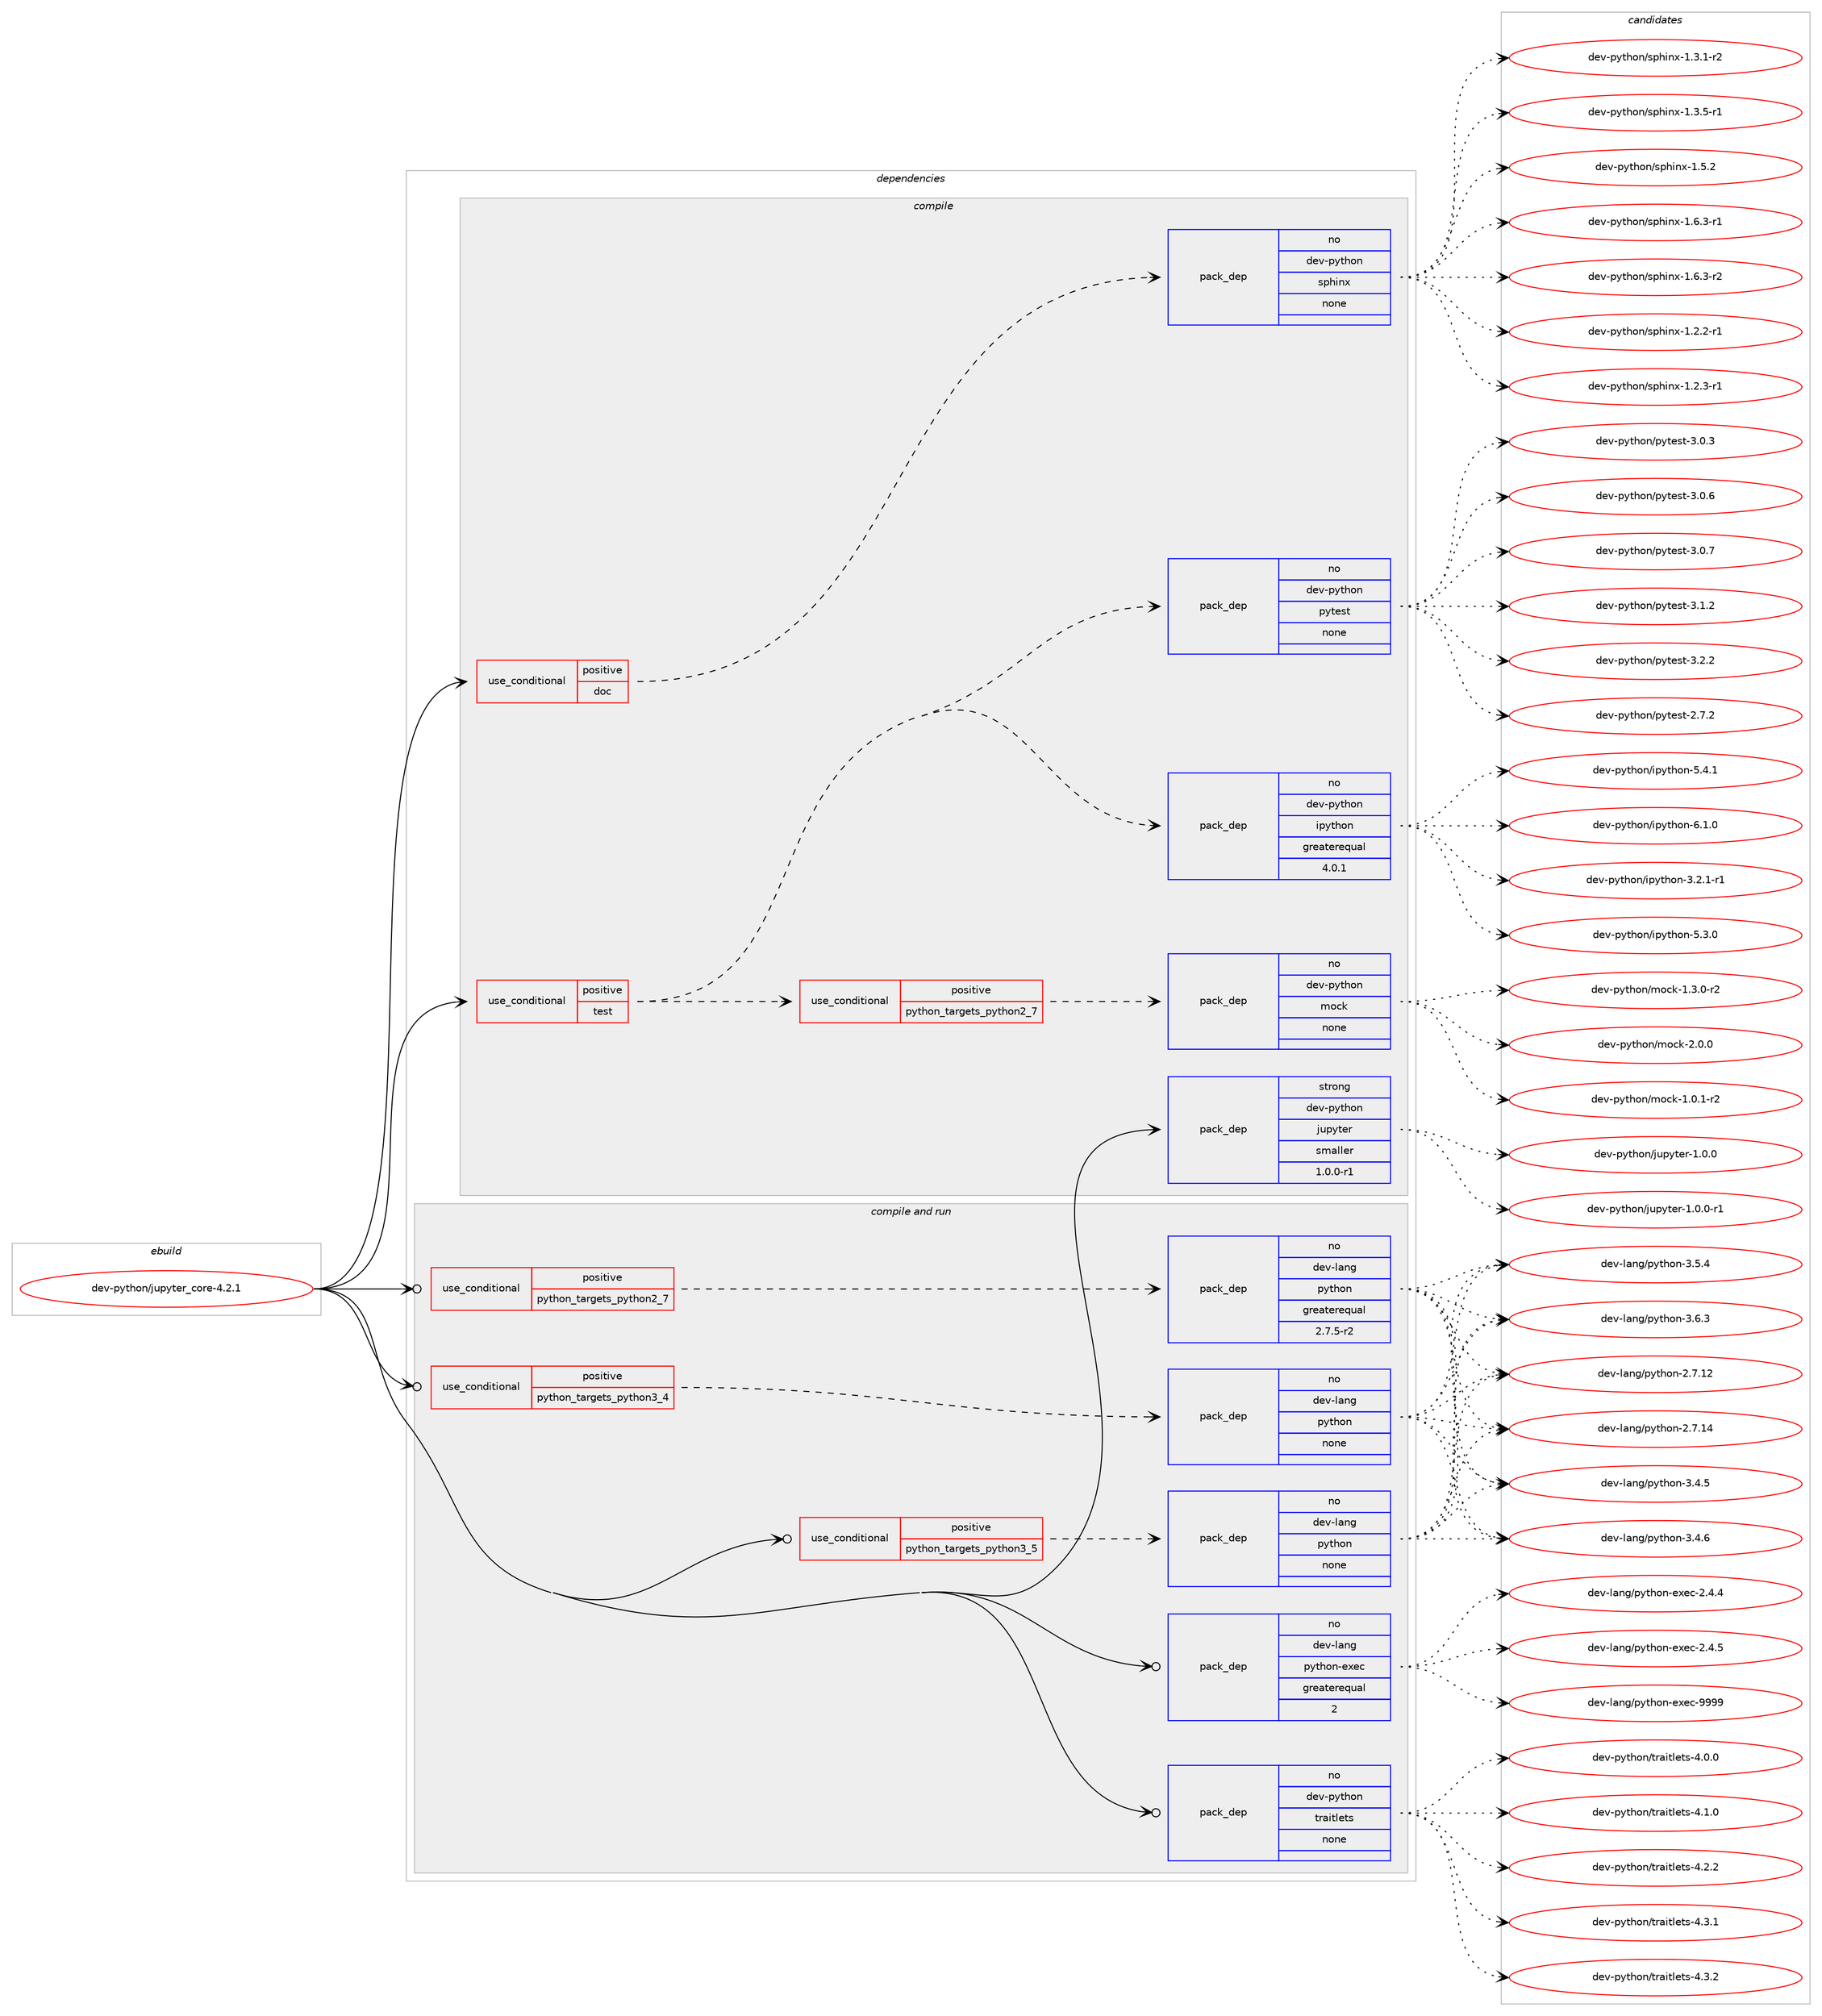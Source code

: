 digraph prolog {

# *************
# Graph options
# *************

newrank=true;
concentrate=true;
compound=true;
graph [rankdir=LR,fontname=Helvetica,fontsize=10,ranksep=1.5];#, ranksep=2.5, nodesep=0.2];
edge  [arrowhead=vee];
node  [fontname=Helvetica,fontsize=10];

# **********
# The ebuild
# **********

subgraph cluster_leftcol {
color=gray;
rank=same;
label=<<i>ebuild</i>>;
id [label="dev-python/jupyter_core-4.2.1", color=red, width=4, href="../dev-python/jupyter_core-4.2.1.svg"];
}

# ****************
# The dependencies
# ****************

subgraph cluster_midcol {
color=gray;
label=<<i>dependencies</i>>;
subgraph cluster_compile {
fillcolor="#eeeeee";
style=filled;
label=<<i>compile</i>>;
subgraph cond34654 {
dependency163428 [label=<<TABLE BORDER="0" CELLBORDER="1" CELLSPACING="0" CELLPADDING="4"><TR><TD ROWSPAN="3" CELLPADDING="10">use_conditional</TD></TR><TR><TD>positive</TD></TR><TR><TD>doc</TD></TR></TABLE>>, shape=none, color=red];
subgraph pack124922 {
dependency163429 [label=<<TABLE BORDER="0" CELLBORDER="1" CELLSPACING="0" CELLPADDING="4" WIDTH="220"><TR><TD ROWSPAN="6" CELLPADDING="30">pack_dep</TD></TR><TR><TD WIDTH="110">no</TD></TR><TR><TD>dev-python</TD></TR><TR><TD>sphinx</TD></TR><TR><TD>none</TD></TR><TR><TD></TD></TR></TABLE>>, shape=none, color=blue];
}
dependency163428:e -> dependency163429:w [weight=20,style="dashed",arrowhead="vee"];
}
id:e -> dependency163428:w [weight=20,style="solid",arrowhead="vee"];
subgraph cond34655 {
dependency163430 [label=<<TABLE BORDER="0" CELLBORDER="1" CELLSPACING="0" CELLPADDING="4"><TR><TD ROWSPAN="3" CELLPADDING="10">use_conditional</TD></TR><TR><TD>positive</TD></TR><TR><TD>test</TD></TR></TABLE>>, shape=none, color=red];
subgraph pack124923 {
dependency163431 [label=<<TABLE BORDER="0" CELLBORDER="1" CELLSPACING="0" CELLPADDING="4" WIDTH="220"><TR><TD ROWSPAN="6" CELLPADDING="30">pack_dep</TD></TR><TR><TD WIDTH="110">no</TD></TR><TR><TD>dev-python</TD></TR><TR><TD>pytest</TD></TR><TR><TD>none</TD></TR><TR><TD></TD></TR></TABLE>>, shape=none, color=blue];
}
dependency163430:e -> dependency163431:w [weight=20,style="dashed",arrowhead="vee"];
subgraph cond34656 {
dependency163432 [label=<<TABLE BORDER="0" CELLBORDER="1" CELLSPACING="0" CELLPADDING="4"><TR><TD ROWSPAN="3" CELLPADDING="10">use_conditional</TD></TR><TR><TD>positive</TD></TR><TR><TD>python_targets_python2_7</TD></TR></TABLE>>, shape=none, color=red];
subgraph pack124924 {
dependency163433 [label=<<TABLE BORDER="0" CELLBORDER="1" CELLSPACING="0" CELLPADDING="4" WIDTH="220"><TR><TD ROWSPAN="6" CELLPADDING="30">pack_dep</TD></TR><TR><TD WIDTH="110">no</TD></TR><TR><TD>dev-python</TD></TR><TR><TD>mock</TD></TR><TR><TD>none</TD></TR><TR><TD></TD></TR></TABLE>>, shape=none, color=blue];
}
dependency163432:e -> dependency163433:w [weight=20,style="dashed",arrowhead="vee"];
}
dependency163430:e -> dependency163432:w [weight=20,style="dashed",arrowhead="vee"];
subgraph pack124925 {
dependency163434 [label=<<TABLE BORDER="0" CELLBORDER="1" CELLSPACING="0" CELLPADDING="4" WIDTH="220"><TR><TD ROWSPAN="6" CELLPADDING="30">pack_dep</TD></TR><TR><TD WIDTH="110">no</TD></TR><TR><TD>dev-python</TD></TR><TR><TD>ipython</TD></TR><TR><TD>greaterequal</TD></TR><TR><TD>4.0.1</TD></TR></TABLE>>, shape=none, color=blue];
}
dependency163430:e -> dependency163434:w [weight=20,style="dashed",arrowhead="vee"];
}
id:e -> dependency163430:w [weight=20,style="solid",arrowhead="vee"];
subgraph pack124926 {
dependency163435 [label=<<TABLE BORDER="0" CELLBORDER="1" CELLSPACING="0" CELLPADDING="4" WIDTH="220"><TR><TD ROWSPAN="6" CELLPADDING="30">pack_dep</TD></TR><TR><TD WIDTH="110">strong</TD></TR><TR><TD>dev-python</TD></TR><TR><TD>jupyter</TD></TR><TR><TD>smaller</TD></TR><TR><TD>1.0.0-r1</TD></TR></TABLE>>, shape=none, color=blue];
}
id:e -> dependency163435:w [weight=20,style="solid",arrowhead="vee"];
}
subgraph cluster_compileandrun {
fillcolor="#eeeeee";
style=filled;
label=<<i>compile and run</i>>;
subgraph cond34657 {
dependency163436 [label=<<TABLE BORDER="0" CELLBORDER="1" CELLSPACING="0" CELLPADDING="4"><TR><TD ROWSPAN="3" CELLPADDING="10">use_conditional</TD></TR><TR><TD>positive</TD></TR><TR><TD>python_targets_python2_7</TD></TR></TABLE>>, shape=none, color=red];
subgraph pack124927 {
dependency163437 [label=<<TABLE BORDER="0" CELLBORDER="1" CELLSPACING="0" CELLPADDING="4" WIDTH="220"><TR><TD ROWSPAN="6" CELLPADDING="30">pack_dep</TD></TR><TR><TD WIDTH="110">no</TD></TR><TR><TD>dev-lang</TD></TR><TR><TD>python</TD></TR><TR><TD>greaterequal</TD></TR><TR><TD>2.7.5-r2</TD></TR></TABLE>>, shape=none, color=blue];
}
dependency163436:e -> dependency163437:w [weight=20,style="dashed",arrowhead="vee"];
}
id:e -> dependency163436:w [weight=20,style="solid",arrowhead="odotvee"];
subgraph cond34658 {
dependency163438 [label=<<TABLE BORDER="0" CELLBORDER="1" CELLSPACING="0" CELLPADDING="4"><TR><TD ROWSPAN="3" CELLPADDING="10">use_conditional</TD></TR><TR><TD>positive</TD></TR><TR><TD>python_targets_python3_4</TD></TR></TABLE>>, shape=none, color=red];
subgraph pack124928 {
dependency163439 [label=<<TABLE BORDER="0" CELLBORDER="1" CELLSPACING="0" CELLPADDING="4" WIDTH="220"><TR><TD ROWSPAN="6" CELLPADDING="30">pack_dep</TD></TR><TR><TD WIDTH="110">no</TD></TR><TR><TD>dev-lang</TD></TR><TR><TD>python</TD></TR><TR><TD>none</TD></TR><TR><TD></TD></TR></TABLE>>, shape=none, color=blue];
}
dependency163438:e -> dependency163439:w [weight=20,style="dashed",arrowhead="vee"];
}
id:e -> dependency163438:w [weight=20,style="solid",arrowhead="odotvee"];
subgraph cond34659 {
dependency163440 [label=<<TABLE BORDER="0" CELLBORDER="1" CELLSPACING="0" CELLPADDING="4"><TR><TD ROWSPAN="3" CELLPADDING="10">use_conditional</TD></TR><TR><TD>positive</TD></TR><TR><TD>python_targets_python3_5</TD></TR></TABLE>>, shape=none, color=red];
subgraph pack124929 {
dependency163441 [label=<<TABLE BORDER="0" CELLBORDER="1" CELLSPACING="0" CELLPADDING="4" WIDTH="220"><TR><TD ROWSPAN="6" CELLPADDING="30">pack_dep</TD></TR><TR><TD WIDTH="110">no</TD></TR><TR><TD>dev-lang</TD></TR><TR><TD>python</TD></TR><TR><TD>none</TD></TR><TR><TD></TD></TR></TABLE>>, shape=none, color=blue];
}
dependency163440:e -> dependency163441:w [weight=20,style="dashed",arrowhead="vee"];
}
id:e -> dependency163440:w [weight=20,style="solid",arrowhead="odotvee"];
subgraph pack124930 {
dependency163442 [label=<<TABLE BORDER="0" CELLBORDER="1" CELLSPACING="0" CELLPADDING="4" WIDTH="220"><TR><TD ROWSPAN="6" CELLPADDING="30">pack_dep</TD></TR><TR><TD WIDTH="110">no</TD></TR><TR><TD>dev-lang</TD></TR><TR><TD>python-exec</TD></TR><TR><TD>greaterequal</TD></TR><TR><TD>2</TD></TR></TABLE>>, shape=none, color=blue];
}
id:e -> dependency163442:w [weight=20,style="solid",arrowhead="odotvee"];
subgraph pack124931 {
dependency163443 [label=<<TABLE BORDER="0" CELLBORDER="1" CELLSPACING="0" CELLPADDING="4" WIDTH="220"><TR><TD ROWSPAN="6" CELLPADDING="30">pack_dep</TD></TR><TR><TD WIDTH="110">no</TD></TR><TR><TD>dev-python</TD></TR><TR><TD>traitlets</TD></TR><TR><TD>none</TD></TR><TR><TD></TD></TR></TABLE>>, shape=none, color=blue];
}
id:e -> dependency163443:w [weight=20,style="solid",arrowhead="odotvee"];
}
subgraph cluster_run {
fillcolor="#eeeeee";
style=filled;
label=<<i>run</i>>;
}
}

# **************
# The candidates
# **************

subgraph cluster_choices {
rank=same;
color=gray;
label=<<i>candidates</i>>;

subgraph choice124922 {
color=black;
nodesep=1;
choice10010111845112121116104111110471151121041051101204549465046504511449 [label="dev-python/sphinx-1.2.2-r1", color=red, width=4,href="../dev-python/sphinx-1.2.2-r1.svg"];
choice10010111845112121116104111110471151121041051101204549465046514511449 [label="dev-python/sphinx-1.2.3-r1", color=red, width=4,href="../dev-python/sphinx-1.2.3-r1.svg"];
choice10010111845112121116104111110471151121041051101204549465146494511450 [label="dev-python/sphinx-1.3.1-r2", color=red, width=4,href="../dev-python/sphinx-1.3.1-r2.svg"];
choice10010111845112121116104111110471151121041051101204549465146534511449 [label="dev-python/sphinx-1.3.5-r1", color=red, width=4,href="../dev-python/sphinx-1.3.5-r1.svg"];
choice1001011184511212111610411111047115112104105110120454946534650 [label="dev-python/sphinx-1.5.2", color=red, width=4,href="../dev-python/sphinx-1.5.2.svg"];
choice10010111845112121116104111110471151121041051101204549465446514511449 [label="dev-python/sphinx-1.6.3-r1", color=red, width=4,href="../dev-python/sphinx-1.6.3-r1.svg"];
choice10010111845112121116104111110471151121041051101204549465446514511450 [label="dev-python/sphinx-1.6.3-r2", color=red, width=4,href="../dev-python/sphinx-1.6.3-r2.svg"];
dependency163429:e -> choice10010111845112121116104111110471151121041051101204549465046504511449:w [style=dotted,weight="100"];
dependency163429:e -> choice10010111845112121116104111110471151121041051101204549465046514511449:w [style=dotted,weight="100"];
dependency163429:e -> choice10010111845112121116104111110471151121041051101204549465146494511450:w [style=dotted,weight="100"];
dependency163429:e -> choice10010111845112121116104111110471151121041051101204549465146534511449:w [style=dotted,weight="100"];
dependency163429:e -> choice1001011184511212111610411111047115112104105110120454946534650:w [style=dotted,weight="100"];
dependency163429:e -> choice10010111845112121116104111110471151121041051101204549465446514511449:w [style=dotted,weight="100"];
dependency163429:e -> choice10010111845112121116104111110471151121041051101204549465446514511450:w [style=dotted,weight="100"];
}
subgraph choice124923 {
color=black;
nodesep=1;
choice1001011184511212111610411111047112121116101115116455046554650 [label="dev-python/pytest-2.7.2", color=red, width=4,href="../dev-python/pytest-2.7.2.svg"];
choice1001011184511212111610411111047112121116101115116455146484651 [label="dev-python/pytest-3.0.3", color=red, width=4,href="../dev-python/pytest-3.0.3.svg"];
choice1001011184511212111610411111047112121116101115116455146484654 [label="dev-python/pytest-3.0.6", color=red, width=4,href="../dev-python/pytest-3.0.6.svg"];
choice1001011184511212111610411111047112121116101115116455146484655 [label="dev-python/pytest-3.0.7", color=red, width=4,href="../dev-python/pytest-3.0.7.svg"];
choice1001011184511212111610411111047112121116101115116455146494650 [label="dev-python/pytest-3.1.2", color=red, width=4,href="../dev-python/pytest-3.1.2.svg"];
choice1001011184511212111610411111047112121116101115116455146504650 [label="dev-python/pytest-3.2.2", color=red, width=4,href="../dev-python/pytest-3.2.2.svg"];
dependency163431:e -> choice1001011184511212111610411111047112121116101115116455046554650:w [style=dotted,weight="100"];
dependency163431:e -> choice1001011184511212111610411111047112121116101115116455146484651:w [style=dotted,weight="100"];
dependency163431:e -> choice1001011184511212111610411111047112121116101115116455146484654:w [style=dotted,weight="100"];
dependency163431:e -> choice1001011184511212111610411111047112121116101115116455146484655:w [style=dotted,weight="100"];
dependency163431:e -> choice1001011184511212111610411111047112121116101115116455146494650:w [style=dotted,weight="100"];
dependency163431:e -> choice1001011184511212111610411111047112121116101115116455146504650:w [style=dotted,weight="100"];
}
subgraph choice124924 {
color=black;
nodesep=1;
choice1001011184511212111610411111047109111991074549464846494511450 [label="dev-python/mock-1.0.1-r2", color=red, width=4,href="../dev-python/mock-1.0.1-r2.svg"];
choice1001011184511212111610411111047109111991074549465146484511450 [label="dev-python/mock-1.3.0-r2", color=red, width=4,href="../dev-python/mock-1.3.0-r2.svg"];
choice100101118451121211161041111104710911199107455046484648 [label="dev-python/mock-2.0.0", color=red, width=4,href="../dev-python/mock-2.0.0.svg"];
dependency163433:e -> choice1001011184511212111610411111047109111991074549464846494511450:w [style=dotted,weight="100"];
dependency163433:e -> choice1001011184511212111610411111047109111991074549465146484511450:w [style=dotted,weight="100"];
dependency163433:e -> choice100101118451121211161041111104710911199107455046484648:w [style=dotted,weight="100"];
}
subgraph choice124925 {
color=black;
nodesep=1;
choice10010111845112121116104111110471051121211161041111104551465046494511449 [label="dev-python/ipython-3.2.1-r1", color=red, width=4,href="../dev-python/ipython-3.2.1-r1.svg"];
choice1001011184511212111610411111047105112121116104111110455346514648 [label="dev-python/ipython-5.3.0", color=red, width=4,href="../dev-python/ipython-5.3.0.svg"];
choice1001011184511212111610411111047105112121116104111110455346524649 [label="dev-python/ipython-5.4.1", color=red, width=4,href="../dev-python/ipython-5.4.1.svg"];
choice1001011184511212111610411111047105112121116104111110455446494648 [label="dev-python/ipython-6.1.0", color=red, width=4,href="../dev-python/ipython-6.1.0.svg"];
dependency163434:e -> choice10010111845112121116104111110471051121211161041111104551465046494511449:w [style=dotted,weight="100"];
dependency163434:e -> choice1001011184511212111610411111047105112121116104111110455346514648:w [style=dotted,weight="100"];
dependency163434:e -> choice1001011184511212111610411111047105112121116104111110455346524649:w [style=dotted,weight="100"];
dependency163434:e -> choice1001011184511212111610411111047105112121116104111110455446494648:w [style=dotted,weight="100"];
}
subgraph choice124926 {
color=black;
nodesep=1;
choice1001011184511212111610411111047106117112121116101114454946484648 [label="dev-python/jupyter-1.0.0", color=red, width=4,href="../dev-python/jupyter-1.0.0.svg"];
choice10010111845112121116104111110471061171121211161011144549464846484511449 [label="dev-python/jupyter-1.0.0-r1", color=red, width=4,href="../dev-python/jupyter-1.0.0-r1.svg"];
dependency163435:e -> choice1001011184511212111610411111047106117112121116101114454946484648:w [style=dotted,weight="100"];
dependency163435:e -> choice10010111845112121116104111110471061171121211161011144549464846484511449:w [style=dotted,weight="100"];
}
subgraph choice124927 {
color=black;
nodesep=1;
choice10010111845108971101034711212111610411111045504655464950 [label="dev-lang/python-2.7.12", color=red, width=4,href="../dev-lang/python-2.7.12.svg"];
choice10010111845108971101034711212111610411111045504655464952 [label="dev-lang/python-2.7.14", color=red, width=4,href="../dev-lang/python-2.7.14.svg"];
choice100101118451089711010347112121116104111110455146524653 [label="dev-lang/python-3.4.5", color=red, width=4,href="../dev-lang/python-3.4.5.svg"];
choice100101118451089711010347112121116104111110455146524654 [label="dev-lang/python-3.4.6", color=red, width=4,href="../dev-lang/python-3.4.6.svg"];
choice100101118451089711010347112121116104111110455146534652 [label="dev-lang/python-3.5.4", color=red, width=4,href="../dev-lang/python-3.5.4.svg"];
choice100101118451089711010347112121116104111110455146544651 [label="dev-lang/python-3.6.3", color=red, width=4,href="../dev-lang/python-3.6.3.svg"];
dependency163437:e -> choice10010111845108971101034711212111610411111045504655464950:w [style=dotted,weight="100"];
dependency163437:e -> choice10010111845108971101034711212111610411111045504655464952:w [style=dotted,weight="100"];
dependency163437:e -> choice100101118451089711010347112121116104111110455146524653:w [style=dotted,weight="100"];
dependency163437:e -> choice100101118451089711010347112121116104111110455146524654:w [style=dotted,weight="100"];
dependency163437:e -> choice100101118451089711010347112121116104111110455146534652:w [style=dotted,weight="100"];
dependency163437:e -> choice100101118451089711010347112121116104111110455146544651:w [style=dotted,weight="100"];
}
subgraph choice124928 {
color=black;
nodesep=1;
choice10010111845108971101034711212111610411111045504655464950 [label="dev-lang/python-2.7.12", color=red, width=4,href="../dev-lang/python-2.7.12.svg"];
choice10010111845108971101034711212111610411111045504655464952 [label="dev-lang/python-2.7.14", color=red, width=4,href="../dev-lang/python-2.7.14.svg"];
choice100101118451089711010347112121116104111110455146524653 [label="dev-lang/python-3.4.5", color=red, width=4,href="../dev-lang/python-3.4.5.svg"];
choice100101118451089711010347112121116104111110455146524654 [label="dev-lang/python-3.4.6", color=red, width=4,href="../dev-lang/python-3.4.6.svg"];
choice100101118451089711010347112121116104111110455146534652 [label="dev-lang/python-3.5.4", color=red, width=4,href="../dev-lang/python-3.5.4.svg"];
choice100101118451089711010347112121116104111110455146544651 [label="dev-lang/python-3.6.3", color=red, width=4,href="../dev-lang/python-3.6.3.svg"];
dependency163439:e -> choice10010111845108971101034711212111610411111045504655464950:w [style=dotted,weight="100"];
dependency163439:e -> choice10010111845108971101034711212111610411111045504655464952:w [style=dotted,weight="100"];
dependency163439:e -> choice100101118451089711010347112121116104111110455146524653:w [style=dotted,weight="100"];
dependency163439:e -> choice100101118451089711010347112121116104111110455146524654:w [style=dotted,weight="100"];
dependency163439:e -> choice100101118451089711010347112121116104111110455146534652:w [style=dotted,weight="100"];
dependency163439:e -> choice100101118451089711010347112121116104111110455146544651:w [style=dotted,weight="100"];
}
subgraph choice124929 {
color=black;
nodesep=1;
choice10010111845108971101034711212111610411111045504655464950 [label="dev-lang/python-2.7.12", color=red, width=4,href="../dev-lang/python-2.7.12.svg"];
choice10010111845108971101034711212111610411111045504655464952 [label="dev-lang/python-2.7.14", color=red, width=4,href="../dev-lang/python-2.7.14.svg"];
choice100101118451089711010347112121116104111110455146524653 [label="dev-lang/python-3.4.5", color=red, width=4,href="../dev-lang/python-3.4.5.svg"];
choice100101118451089711010347112121116104111110455146524654 [label="dev-lang/python-3.4.6", color=red, width=4,href="../dev-lang/python-3.4.6.svg"];
choice100101118451089711010347112121116104111110455146534652 [label="dev-lang/python-3.5.4", color=red, width=4,href="../dev-lang/python-3.5.4.svg"];
choice100101118451089711010347112121116104111110455146544651 [label="dev-lang/python-3.6.3", color=red, width=4,href="../dev-lang/python-3.6.3.svg"];
dependency163441:e -> choice10010111845108971101034711212111610411111045504655464950:w [style=dotted,weight="100"];
dependency163441:e -> choice10010111845108971101034711212111610411111045504655464952:w [style=dotted,weight="100"];
dependency163441:e -> choice100101118451089711010347112121116104111110455146524653:w [style=dotted,weight="100"];
dependency163441:e -> choice100101118451089711010347112121116104111110455146524654:w [style=dotted,weight="100"];
dependency163441:e -> choice100101118451089711010347112121116104111110455146534652:w [style=dotted,weight="100"];
dependency163441:e -> choice100101118451089711010347112121116104111110455146544651:w [style=dotted,weight="100"];
}
subgraph choice124930 {
color=black;
nodesep=1;
choice1001011184510897110103471121211161041111104510112010199455046524652 [label="dev-lang/python-exec-2.4.4", color=red, width=4,href="../dev-lang/python-exec-2.4.4.svg"];
choice1001011184510897110103471121211161041111104510112010199455046524653 [label="dev-lang/python-exec-2.4.5", color=red, width=4,href="../dev-lang/python-exec-2.4.5.svg"];
choice10010111845108971101034711212111610411111045101120101994557575757 [label="dev-lang/python-exec-9999", color=red, width=4,href="../dev-lang/python-exec-9999.svg"];
dependency163442:e -> choice1001011184510897110103471121211161041111104510112010199455046524652:w [style=dotted,weight="100"];
dependency163442:e -> choice1001011184510897110103471121211161041111104510112010199455046524653:w [style=dotted,weight="100"];
dependency163442:e -> choice10010111845108971101034711212111610411111045101120101994557575757:w [style=dotted,weight="100"];
}
subgraph choice124931 {
color=black;
nodesep=1;
choice100101118451121211161041111104711611497105116108101116115455246484648 [label="dev-python/traitlets-4.0.0", color=red, width=4,href="../dev-python/traitlets-4.0.0.svg"];
choice100101118451121211161041111104711611497105116108101116115455246494648 [label="dev-python/traitlets-4.1.0", color=red, width=4,href="../dev-python/traitlets-4.1.0.svg"];
choice100101118451121211161041111104711611497105116108101116115455246504650 [label="dev-python/traitlets-4.2.2", color=red, width=4,href="../dev-python/traitlets-4.2.2.svg"];
choice100101118451121211161041111104711611497105116108101116115455246514649 [label="dev-python/traitlets-4.3.1", color=red, width=4,href="../dev-python/traitlets-4.3.1.svg"];
choice100101118451121211161041111104711611497105116108101116115455246514650 [label="dev-python/traitlets-4.3.2", color=red, width=4,href="../dev-python/traitlets-4.3.2.svg"];
dependency163443:e -> choice100101118451121211161041111104711611497105116108101116115455246484648:w [style=dotted,weight="100"];
dependency163443:e -> choice100101118451121211161041111104711611497105116108101116115455246494648:w [style=dotted,weight="100"];
dependency163443:e -> choice100101118451121211161041111104711611497105116108101116115455246504650:w [style=dotted,weight="100"];
dependency163443:e -> choice100101118451121211161041111104711611497105116108101116115455246514649:w [style=dotted,weight="100"];
dependency163443:e -> choice100101118451121211161041111104711611497105116108101116115455246514650:w [style=dotted,weight="100"];
}
}

}
